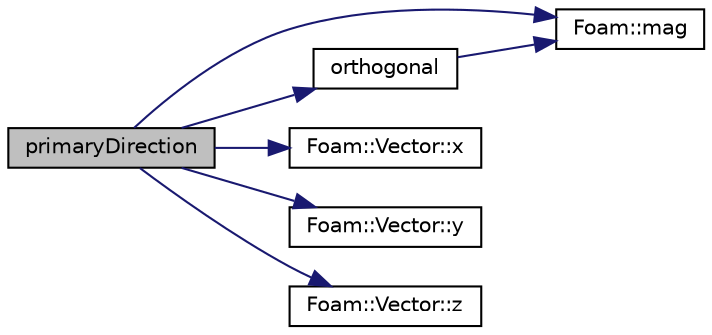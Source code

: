 digraph "primaryDirection"
{
  bgcolor="transparent";
  edge [fontname="Helvetica",fontsize="10",labelfontname="Helvetica",labelfontsize="10"];
  node [fontname="Helvetica",fontsize="10",shape=record];
  rankdir="LR";
  Node1 [label="primaryDirection",height=0.2,width=0.4,color="black", fillcolor="grey75", style="filled", fontcolor="black"];
  Node1 -> Node2 [color="midnightblue",fontsize="10",style="solid",fontname="Helvetica"];
  Node2 [label="Foam::mag",height=0.2,width=0.4,color="black",URL="$a10974.html#a929da2a3fdcf3dacbbe0487d3a330dae"];
  Node1 -> Node3 [color="midnightblue",fontsize="10",style="solid",fontname="Helvetica"];
  Node3 [label="orthogonal",height=0.2,width=0.4,color="black",URL="$a02753.html#af4ef02485ee1da8a8ab68199fdf8dc46",tooltip="Return the vector orthogonal to the two provided. "];
  Node3 -> Node2 [color="midnightblue",fontsize="10",style="solid",fontname="Helvetica"];
  Node1 -> Node4 [color="midnightblue",fontsize="10",style="solid",fontname="Helvetica"];
  Node4 [label="Foam::Vector::x",height=0.2,width=0.4,color="black",URL="$a02887.html#aeb7dc4a97968c543f58f9c7082e55757"];
  Node1 -> Node5 [color="midnightblue",fontsize="10",style="solid",fontname="Helvetica"];
  Node5 [label="Foam::Vector::y",height=0.2,width=0.4,color="black",URL="$a02887.html#a77c00b469d89c23bd35d2eb236140f70"];
  Node1 -> Node6 [color="midnightblue",fontsize="10",style="solid",fontname="Helvetica"];
  Node6 [label="Foam::Vector::z",height=0.2,width=0.4,color="black",URL="$a02887.html#ac72a74f7dde9500927f63515c3f0a2f3"];
}
